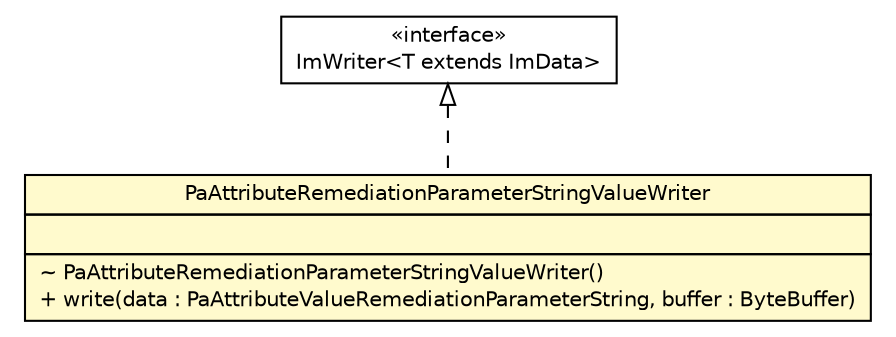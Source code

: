 #!/usr/local/bin/dot
#
# Class diagram 
# Generated by UMLGraph version R5_6 (http://www.umlgraph.org/)
#

digraph G {
	edge [fontname="Helvetica",fontsize=10,labelfontname="Helvetica",labelfontsize=10];
	node [fontname="Helvetica",fontsize=10,shape=plaintext];
	nodesep=0.25;
	ranksep=0.5;
	// de.hsbremen.tc.tnc.message.m.serialize.bytebuffer.ImWriter<T extends de.hsbremen.tc.tnc.message.m.ImData>
	c58950 [label=<<table title="de.hsbremen.tc.tnc.message.m.serialize.bytebuffer.ImWriter" border="0" cellborder="1" cellspacing="0" cellpadding="2" port="p" href="../../../../../../../de/hsbremen/tc/tnc/message/m/serialize/bytebuffer/ImWriter.html">
		<tr><td><table border="0" cellspacing="0" cellpadding="1">
<tr><td align="center" balign="center"> &#171;interface&#187; </td></tr>
<tr><td align="center" balign="center"> ImWriter&lt;T extends ImData&gt; </td></tr>
		</table></td></tr>
		</table>>, URL="../../../../../../../de/hsbremen/tc/tnc/message/m/serialize/bytebuffer/ImWriter.html", fontname="Helvetica", fontcolor="black", fontsize=10.0];
	// org.ietf.nea.pa.serialize.writer.bytebuffer.PaAttributeRemediationParameterStringValueWriter
	c59108 [label=<<table title="org.ietf.nea.pa.serialize.writer.bytebuffer.PaAttributeRemediationParameterStringValueWriter" border="0" cellborder="1" cellspacing="0" cellpadding="2" port="p" bgcolor="lemonChiffon" href="./PaAttributeRemediationParameterStringValueWriter.html">
		<tr><td><table border="0" cellspacing="0" cellpadding="1">
<tr><td align="center" balign="center"> PaAttributeRemediationParameterStringValueWriter </td></tr>
		</table></td></tr>
		<tr><td><table border="0" cellspacing="0" cellpadding="1">
<tr><td align="left" balign="left">  </td></tr>
		</table></td></tr>
		<tr><td><table border="0" cellspacing="0" cellpadding="1">
<tr><td align="left" balign="left"> ~ PaAttributeRemediationParameterStringValueWriter() </td></tr>
<tr><td align="left" balign="left"> + write(data : PaAttributeValueRemediationParameterString, buffer : ByteBuffer) </td></tr>
		</table></td></tr>
		</table>>, URL="./PaAttributeRemediationParameterStringValueWriter.html", fontname="Helvetica", fontcolor="black", fontsize=10.0];
	//org.ietf.nea.pa.serialize.writer.bytebuffer.PaAttributeRemediationParameterStringValueWriter implements de.hsbremen.tc.tnc.message.m.serialize.bytebuffer.ImWriter<T extends de.hsbremen.tc.tnc.message.m.ImData>
	c58950:p -> c59108:p [dir=back,arrowtail=empty,style=dashed];
}

